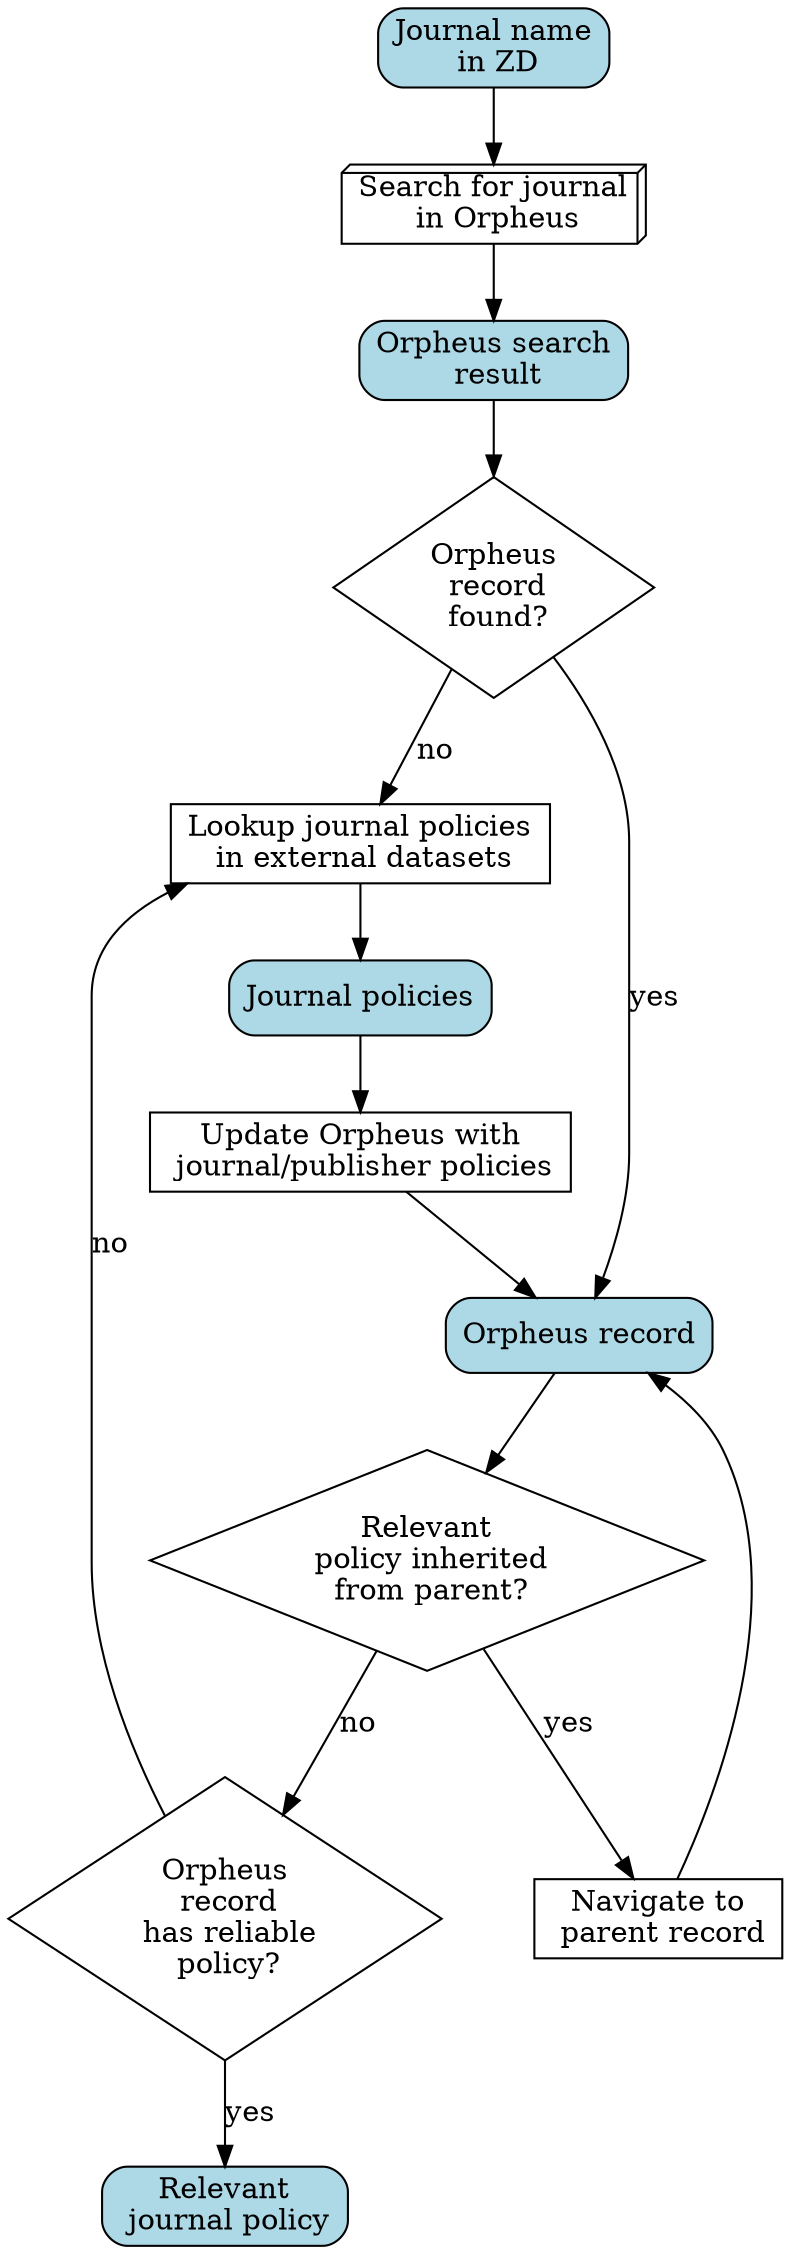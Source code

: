 digraph
{
    node[shape="box"] # activities
        search_romeo; update_orpheus; navigate_parent
    node[shape="box3d"] # activities with drilldown
       search_orpheus
    node[shape="box" style="rounded,filled" color="black" fillcolor="lightblue"] # deliverables
       zd_journal; record; search_result; embargo; external_embargo;
    node[shape="diamond", style=""] # decision box
       if_found; if_valid; if_publisher
    
    zd_journal -> search_orpheus -> search_result -> if_found;
    if_found -> record[label="yes"]; 
    record -> if_publisher;
    if_publisher -> navigate_parent[label="yes"];
        navigate_parent -> record;
    if_publisher -> if_valid[label="no"];
    if_valid -> embargo[label="yes"];
    if_valid -> search_romeo[label="no"];
    if_found -> search_romeo[label="no"];
    search_romeo -> external_embargo -> update_orpheus -> record;     
 
    zd_journal[label="Journal name\n in ZD"]
    search_orpheus[label="Search for journal\n in Orpheus"]
    search_result[label="Orpheus search\n result"]
    if_found[label="Orpheus\n record\n found?"]
    record[label="Orpheus record"]
    if_valid[label="Orpheus\n record\n has reliable\n policy?"]
    if_publisher[label="Relevant\n policy inherited\n from parent?"]
    navigate_parent[label="Navigate to\n parent record"]
    embargo[label="Relevant\n journal policy"]
    search_romeo[label="Lookup journal policies\n in external datasets"]
    external_embargo[label="Journal policies"]
    update_orpheus[label="Update Orpheus with\n journal/publisher policies"]

    # {rank=same; zd_journal record search_result embargo external_embargo}
    
}
